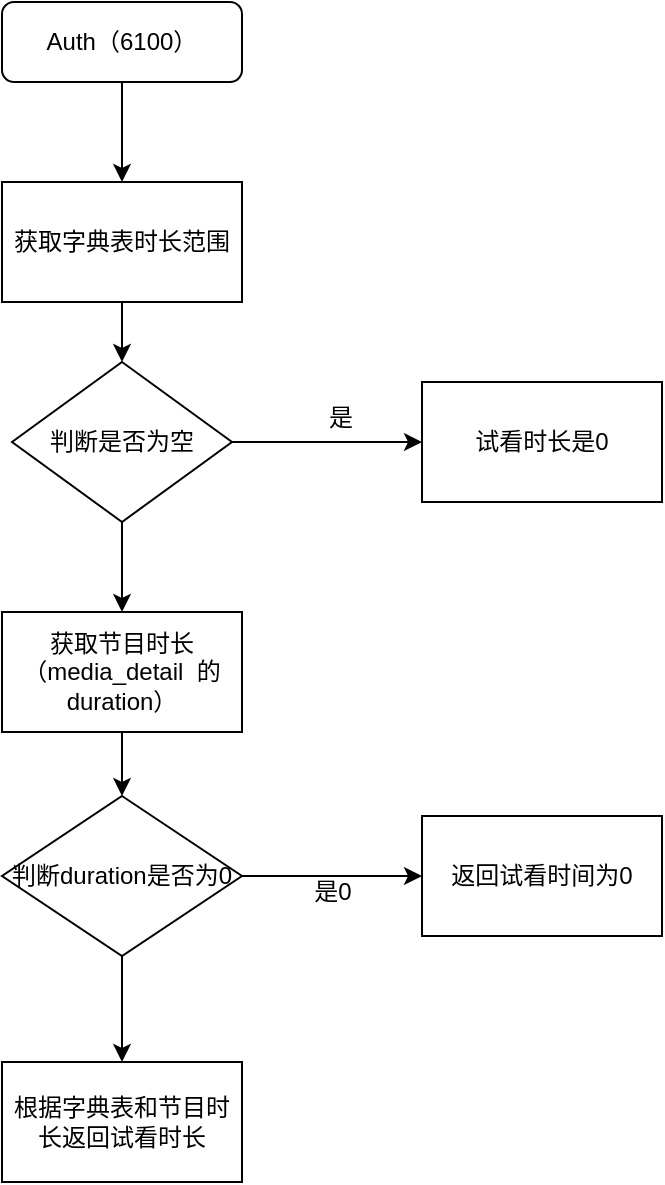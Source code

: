 <mxfile version="13.0.1" type="github">
  <diagram id="C5RBs43oDa-KdzZeNtuy" name="Page-1">
    <mxGraphModel dx="1422" dy="794" grid="1" gridSize="10" guides="1" tooltips="1" connect="1" arrows="1" fold="1" page="1" pageScale="1" pageWidth="827" pageHeight="1169" math="0" shadow="0">
      <root>
        <mxCell id="WIyWlLk6GJQsqaUBKTNV-0" />
        <mxCell id="WIyWlLk6GJQsqaUBKTNV-1" parent="WIyWlLk6GJQsqaUBKTNV-0" />
        <mxCell id="XbOpYrBjh8NJVpjOJaIl-16" style="edgeStyle=orthogonalEdgeStyle;rounded=0;orthogonalLoop=1;jettySize=auto;html=1;entryX=0.5;entryY=0;entryDx=0;entryDy=0;" edge="1" parent="WIyWlLk6GJQsqaUBKTNV-1" source="WIyWlLk6GJQsqaUBKTNV-3" target="XbOpYrBjh8NJVpjOJaIl-6">
          <mxGeometry relative="1" as="geometry" />
        </mxCell>
        <mxCell id="WIyWlLk6GJQsqaUBKTNV-3" value="Auth（6100）" style="rounded=1;whiteSpace=wrap;html=1;fontSize=12;glass=0;strokeWidth=1;shadow=0;" parent="WIyWlLk6GJQsqaUBKTNV-1" vertex="1">
          <mxGeometry x="160" y="80" width="120" height="40" as="geometry" />
        </mxCell>
        <mxCell id="XbOpYrBjh8NJVpjOJaIl-2" style="edgeStyle=orthogonalEdgeStyle;rounded=0;orthogonalLoop=1;jettySize=auto;html=1;entryX=0.5;entryY=0;entryDx=0;entryDy=0;" edge="1" parent="WIyWlLk6GJQsqaUBKTNV-1" source="XbOpYrBjh8NJVpjOJaIl-0" target="XbOpYrBjh8NJVpjOJaIl-1">
          <mxGeometry relative="1" as="geometry" />
        </mxCell>
        <mxCell id="XbOpYrBjh8NJVpjOJaIl-0" value="&lt;span&gt;获取节目时长（media_detail&amp;nbsp; 的duration）&lt;/span&gt;" style="rounded=0;whiteSpace=wrap;html=1;" vertex="1" parent="WIyWlLk6GJQsqaUBKTNV-1">
          <mxGeometry x="160" y="385" width="120" height="60" as="geometry" />
        </mxCell>
        <mxCell id="XbOpYrBjh8NJVpjOJaIl-3" style="edgeStyle=orthogonalEdgeStyle;rounded=0;orthogonalLoop=1;jettySize=auto;html=1;entryX=0;entryY=0.5;entryDx=0;entryDy=0;" edge="1" parent="WIyWlLk6GJQsqaUBKTNV-1" source="XbOpYrBjh8NJVpjOJaIl-1" target="XbOpYrBjh8NJVpjOJaIl-4">
          <mxGeometry relative="1" as="geometry">
            <mxPoint x="370" y="525" as="targetPoint" />
          </mxGeometry>
        </mxCell>
        <mxCell id="XbOpYrBjh8NJVpjOJaIl-20" style="edgeStyle=orthogonalEdgeStyle;rounded=0;orthogonalLoop=1;jettySize=auto;html=1;exitX=0.5;exitY=1;exitDx=0;exitDy=0;" edge="1" parent="WIyWlLk6GJQsqaUBKTNV-1" source="XbOpYrBjh8NJVpjOJaIl-1">
          <mxGeometry relative="1" as="geometry">
            <mxPoint x="220" y="610" as="targetPoint" />
          </mxGeometry>
        </mxCell>
        <mxCell id="XbOpYrBjh8NJVpjOJaIl-1" value="判断duration是否为0" style="rhombus;whiteSpace=wrap;html=1;" vertex="1" parent="WIyWlLk6GJQsqaUBKTNV-1">
          <mxGeometry x="160" y="477" width="120" height="80" as="geometry" />
        </mxCell>
        <mxCell id="XbOpYrBjh8NJVpjOJaIl-4" value="返回试看时间为0" style="rounded=0;whiteSpace=wrap;html=1;" vertex="1" parent="WIyWlLk6GJQsqaUBKTNV-1">
          <mxGeometry x="370" y="487" width="120" height="60" as="geometry" />
        </mxCell>
        <mxCell id="XbOpYrBjh8NJVpjOJaIl-12" style="edgeStyle=orthogonalEdgeStyle;rounded=0;orthogonalLoop=1;jettySize=auto;html=1;exitX=0.5;exitY=1;exitDx=0;exitDy=0;entryX=0.5;entryY=0;entryDx=0;entryDy=0;" edge="1" parent="WIyWlLk6GJQsqaUBKTNV-1" source="XbOpYrBjh8NJVpjOJaIl-6" target="XbOpYrBjh8NJVpjOJaIl-8">
          <mxGeometry relative="1" as="geometry" />
        </mxCell>
        <mxCell id="XbOpYrBjh8NJVpjOJaIl-6" value="获取字典表时长范围" style="rounded=0;whiteSpace=wrap;html=1;" vertex="1" parent="WIyWlLk6GJQsqaUBKTNV-1">
          <mxGeometry x="160" y="170" width="120" height="60" as="geometry" />
        </mxCell>
        <mxCell id="XbOpYrBjh8NJVpjOJaIl-7" value="试看时长是0" style="rounded=0;whiteSpace=wrap;html=1;" vertex="1" parent="WIyWlLk6GJQsqaUBKTNV-1">
          <mxGeometry x="370" y="270" width="120" height="60" as="geometry" />
        </mxCell>
        <mxCell id="XbOpYrBjh8NJVpjOJaIl-14" style="edgeStyle=orthogonalEdgeStyle;rounded=0;orthogonalLoop=1;jettySize=auto;html=1;entryX=0;entryY=0.5;entryDx=0;entryDy=0;" edge="1" parent="WIyWlLk6GJQsqaUBKTNV-1" source="XbOpYrBjh8NJVpjOJaIl-8" target="XbOpYrBjh8NJVpjOJaIl-7">
          <mxGeometry relative="1" as="geometry" />
        </mxCell>
        <mxCell id="XbOpYrBjh8NJVpjOJaIl-17" style="edgeStyle=orthogonalEdgeStyle;rounded=0;orthogonalLoop=1;jettySize=auto;html=1;entryX=0.5;entryY=0;entryDx=0;entryDy=0;" edge="1" parent="WIyWlLk6GJQsqaUBKTNV-1" source="XbOpYrBjh8NJVpjOJaIl-8" target="XbOpYrBjh8NJVpjOJaIl-0">
          <mxGeometry relative="1" as="geometry" />
        </mxCell>
        <mxCell id="XbOpYrBjh8NJVpjOJaIl-8" value="判断是否为空" style="rhombus;whiteSpace=wrap;html=1;" vertex="1" parent="WIyWlLk6GJQsqaUBKTNV-1">
          <mxGeometry x="165" y="260" width="110" height="80" as="geometry" />
        </mxCell>
        <mxCell id="XbOpYrBjh8NJVpjOJaIl-9" value="是0" style="text;html=1;align=center;verticalAlign=middle;resizable=0;points=[];autosize=1;" vertex="1" parent="WIyWlLk6GJQsqaUBKTNV-1">
          <mxGeometry x="310" y="515" width="30" height="20" as="geometry" />
        </mxCell>
        <mxCell id="XbOpYrBjh8NJVpjOJaIl-15" value="是" style="text;html=1;align=center;verticalAlign=middle;resizable=0;points=[];autosize=1;" vertex="1" parent="WIyWlLk6GJQsqaUBKTNV-1">
          <mxGeometry x="314" y="278" width="30" height="20" as="geometry" />
        </mxCell>
        <mxCell id="XbOpYrBjh8NJVpjOJaIl-21" value="根据字典表和节目时长返回试看时长" style="rounded=0;whiteSpace=wrap;html=1;" vertex="1" parent="WIyWlLk6GJQsqaUBKTNV-1">
          <mxGeometry x="160" y="610" width="120" height="60" as="geometry" />
        </mxCell>
      </root>
    </mxGraphModel>
  </diagram>
</mxfile>
